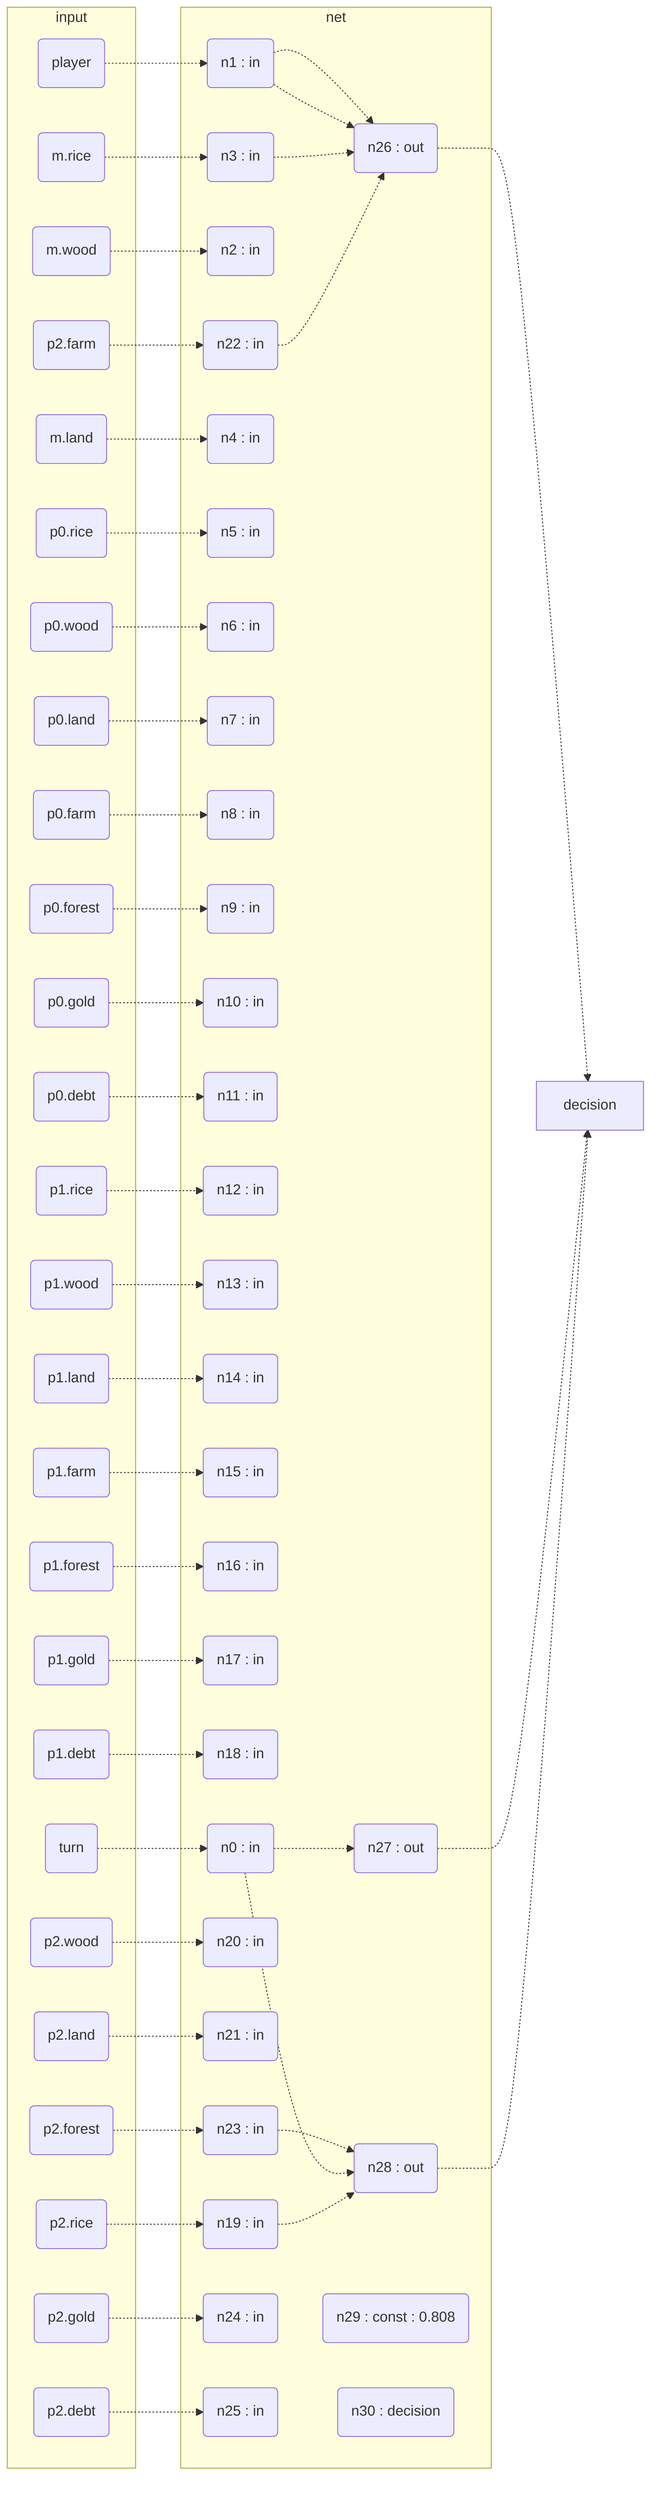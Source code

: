 flowchart LR
subgraph input
i0(turn)
i1(player)
i2(m.wood)
i3(m.rice)
i4(m.land)
i5(p0.rice)
i6(p0.wood)
i7(p0.land)
i8(p0.farm)
i9(p0.forest)
i10(p0.gold)
i11(p0.debt)
i12(p1.rice)
i13(p1.wood)
i14(p1.land)
i15(p1.farm)
i16(p1.forest)
i17(p1.gold)
i18(p1.debt)
i19(p2.rice)
i20(p2.wood)
i21(p2.land)
i22(p2.farm)
i23(p2.forest)
i24(p2.gold)
i25(p2.debt)
end
subgraph net
i0 -.-> n0 
n0(n0 : in)
i1 -.-> n1 
n1(n1 : in)
i2 -.-> n2 
n2(n2 : in)
i3 -.-> n3 
n3(n3 : in)
i4 -.-> n4 
n4(n4 : in)
i5 -.-> n5 
n5(n5 : in)
i6 -.-> n6 
n6(n6 : in)
i7 -.-> n7 
n7(n7 : in)
i8 -.-> n8 
n8(n8 : in)
i9 -.-> n9 
n9(n9 : in)
i10 -.-> n10 
n10(n10 : in)
i11 -.-> n11 
n11(n11 : in)
i12 -.-> n12 
n12(n12 : in)
i13 -.-> n13 
n13(n13 : in)
i14 -.-> n14 
n14(n14 : in)
i15 -.-> n15 
n15(n15 : in)
i16 -.-> n16 
n16(n16 : in)
i17 -.-> n17 
n17(n17 : in)
i18 -.-> n18 
n18(n18 : in)
i19 -.-> n19 
n19(n19 : in)
i20 -.-> n20 
n20(n20 : in)
i21 -.-> n21 
n21(n21 : in)
i22 -.-> n22 
n22(n22 : in)
i23 -.-> n23 
n23(n23 : in)
i24 -.-> n24 
n24(n24 : in)
i25 -.-> n25 
n25(n25 : in)
n1 -.-> n26 
n1 -.-> n26 
n3 -.-> n26 
n22 -.-> n26 
n26(n26 : out)
n0 -.-> n27 
n27(n27 : out)
n23 -.-> n28 
n0 -.-> n28 
n19 -.-> n28 
n28(n28 : out)
n29(n29 : const : 0.808)
n30(n30 : decision)
end
n26 -.-> decision
n27 -.-> decision
n28 -.-> decision